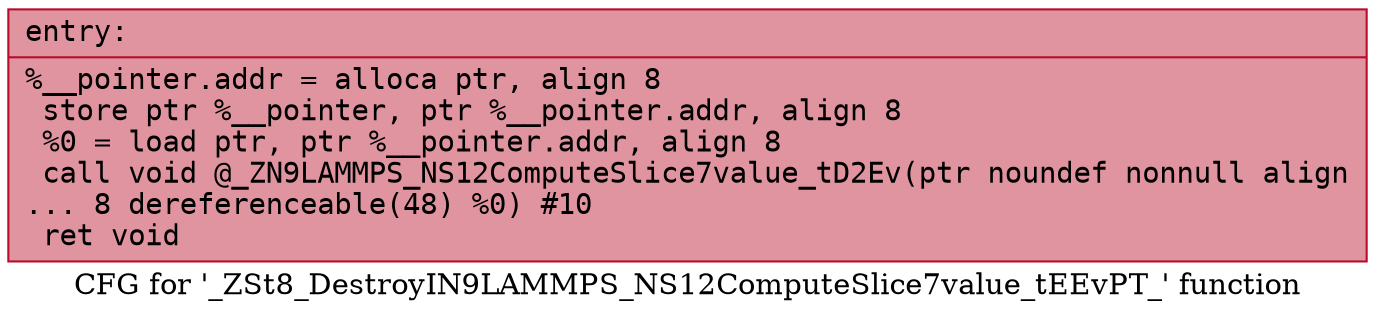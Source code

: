 digraph "CFG for '_ZSt8_DestroyIN9LAMMPS_NS12ComputeSlice7value_tEEvPT_' function" {
	label="CFG for '_ZSt8_DestroyIN9LAMMPS_NS12ComputeSlice7value_tEEvPT_' function";

	Node0x558104761290 [shape=record,color="#b70d28ff", style=filled, fillcolor="#b70d2870" fontname="Courier",label="{entry:\l|  %__pointer.addr = alloca ptr, align 8\l  store ptr %__pointer, ptr %__pointer.addr, align 8\l  %0 = load ptr, ptr %__pointer.addr, align 8\l  call void @_ZN9LAMMPS_NS12ComputeSlice7value_tD2Ev(ptr noundef nonnull align\l... 8 dereferenceable(48) %0) #10\l  ret void\l}"];
}

